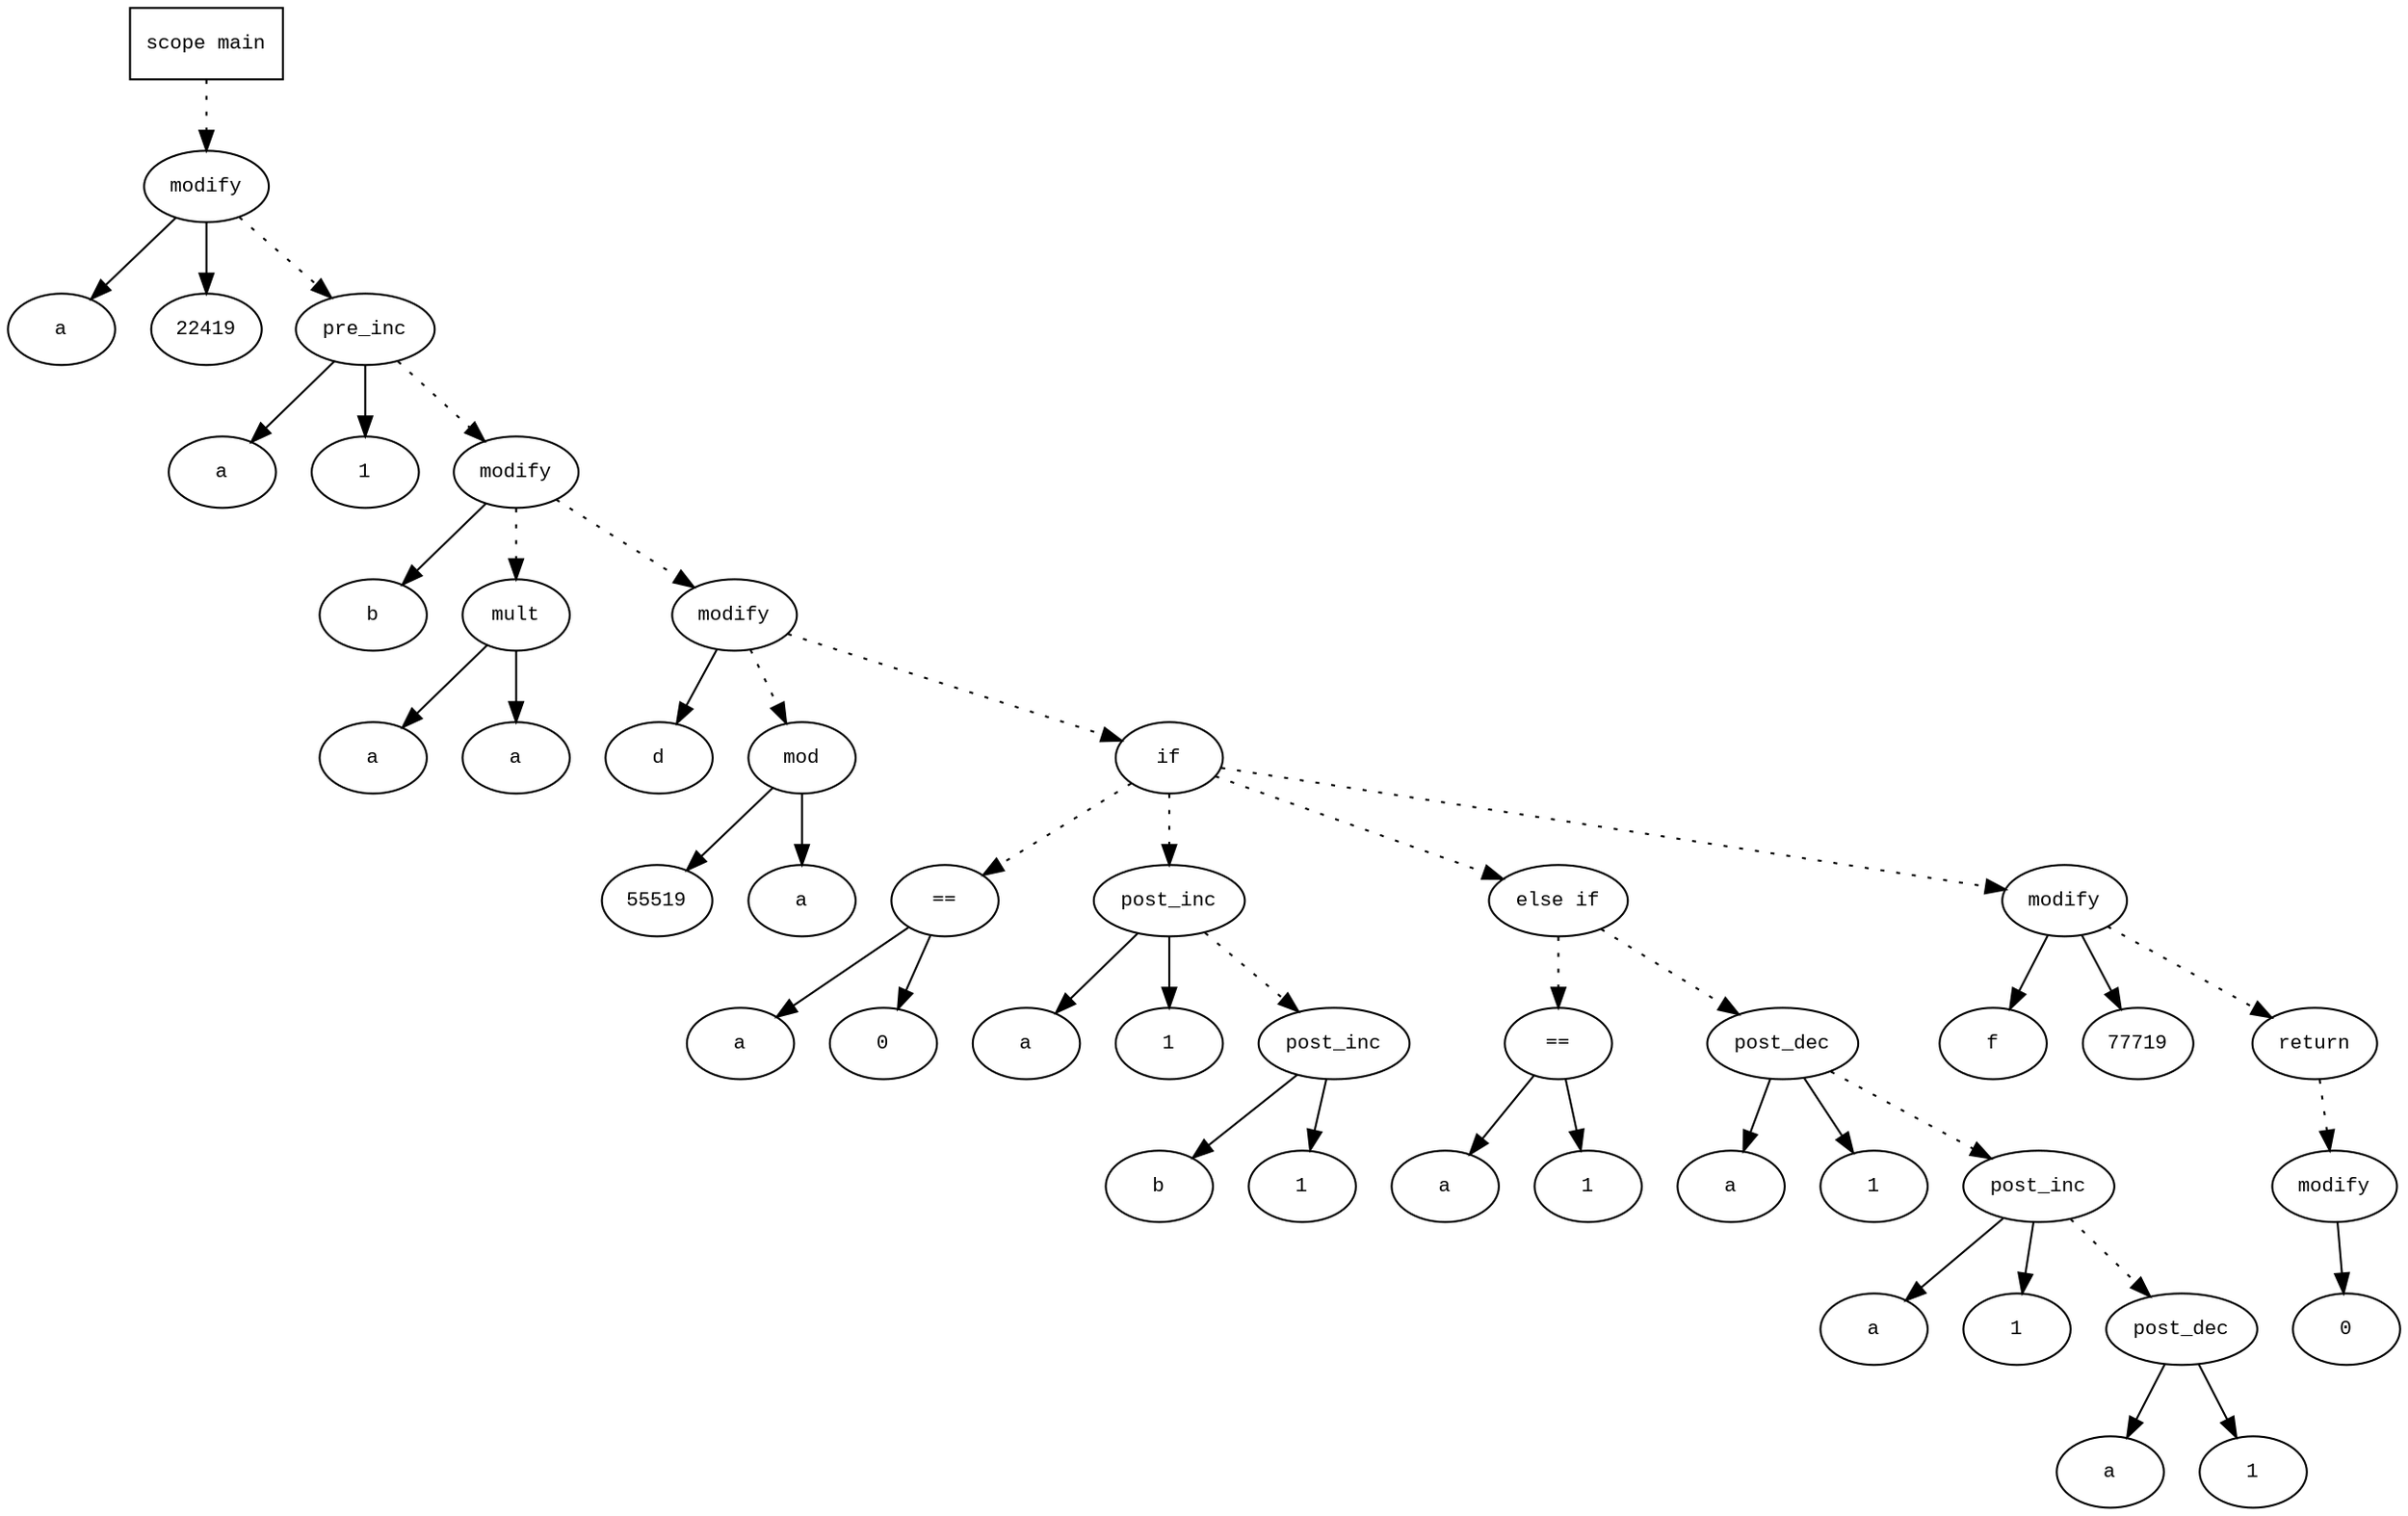digraph AST {
  graph [fontname="Times New Roman",fontsize=10];
  node  [fontname="Courier New",fontsize=10];
  edge  [fontname="Times New Roman",fontsize=10];

  node1 [label="scope main",shape=box];
  node2 [label="modify",shape=ellipse];
  node3 [label="a",shape=ellipse];
  node2 -> node3;
  node4 [label="22419",shape=ellipse];
  node2 -> node4;
  node1 -> node2 [style=dotted];
  node5 [label="pre_inc",shape=ellipse];
  node6 [label="a",shape=ellipse];
  node5 -> node6;
  node7 [label="1",shape=ellipse];
  node5 -> node7;
  node2 -> node5 [style=dotted];
  node8 [label="modify",shape=ellipse];
  node9 [label="b",shape=ellipse];
  node8 -> node9;
  node10 [label="mult",shape=ellipse];
  node11 [label="a",shape=ellipse];
  node10 -> node11;
  node12 [label="a",shape=ellipse];
  node10 -> node12;
  node8 -> node10 [style=dotted];
  node5 -> node8 [style=dotted];
  node13 [label="modify",shape=ellipse];
  node14 [label="d",shape=ellipse];
  node13 -> node14;
  node15 [label="mod",shape=ellipse];
  node16 [label="55519",shape=ellipse];
  node15 -> node16;
  node17 [label="a",shape=ellipse];
  node15 -> node17;
  node13 -> node15 [style=dotted];
  node8 -> node13 [style=dotted];
  node18 [label="if",shape=ellipse];
  node13 -> node18 [style=dotted];
  node19 [label="==",shape=ellipse];
  node20 [label="a",shape=ellipse];
  node19 -> node20;
  node21 [label="0",shape=ellipse];
  node19 -> node21;
  node18 -> node19 [style=dotted];
  node22 [label="post_inc",shape=ellipse];
  node23 [label="a",shape=ellipse];
  node22 -> node23;
  node24 [label="1",shape=ellipse];
  node22 -> node24;
  node18 -> node22 [style=dotted];
  node25 [label="post_inc",shape=ellipse];
  node26 [label="b",shape=ellipse];
  node25 -> node26;
  node27 [label="1",shape=ellipse];
  node25 -> node27;
  node22 -> node25 [style=dotted];
  node28 [label="else if",shape=ellipse];
  node18 -> node28 [style=dotted];
  node29 [label="==",shape=ellipse];
  node30 [label="a",shape=ellipse];
  node29 -> node30;
  node31 [label="1",shape=ellipse];
  node29 -> node31;
  node28 -> node29 [style=dotted];
  node32 [label="post_dec",shape=ellipse];
  node33 [label="a",shape=ellipse];
  node32 -> node33;
  node34 [label="1",shape=ellipse];
  node32 -> node34;
  node28 -> node32 [style=dotted];
  node35 [label="post_inc",shape=ellipse];
  node36 [label="a",shape=ellipse];
  node35 -> node36;
  node37 [label="1",shape=ellipse];
  node35 -> node37;
  node32 -> node35 [style=dotted];
  node38 [label="post_dec",shape=ellipse];
  node39 [label="a",shape=ellipse];
  node38 -> node39;
  node40 [label="1",shape=ellipse];
  node38 -> node40;
  node35 -> node38 [style=dotted];
  node41 [label="modify",shape=ellipse];
  node42 [label="f",shape=ellipse];
  node41 -> node42;
  node43 [label="77719",shape=ellipse];
  node41 -> node43;
  node18 -> node41 [style=dotted];
  node44 [label="return",shape=ellipse];
  node45 [label="modify",shape=ellipse];
  node46 [label="0",shape=ellipse];
  node45 -> node46;
  node44 -> node45 [style=dotted];
  node41 -> node44 [style=dotted];
} 